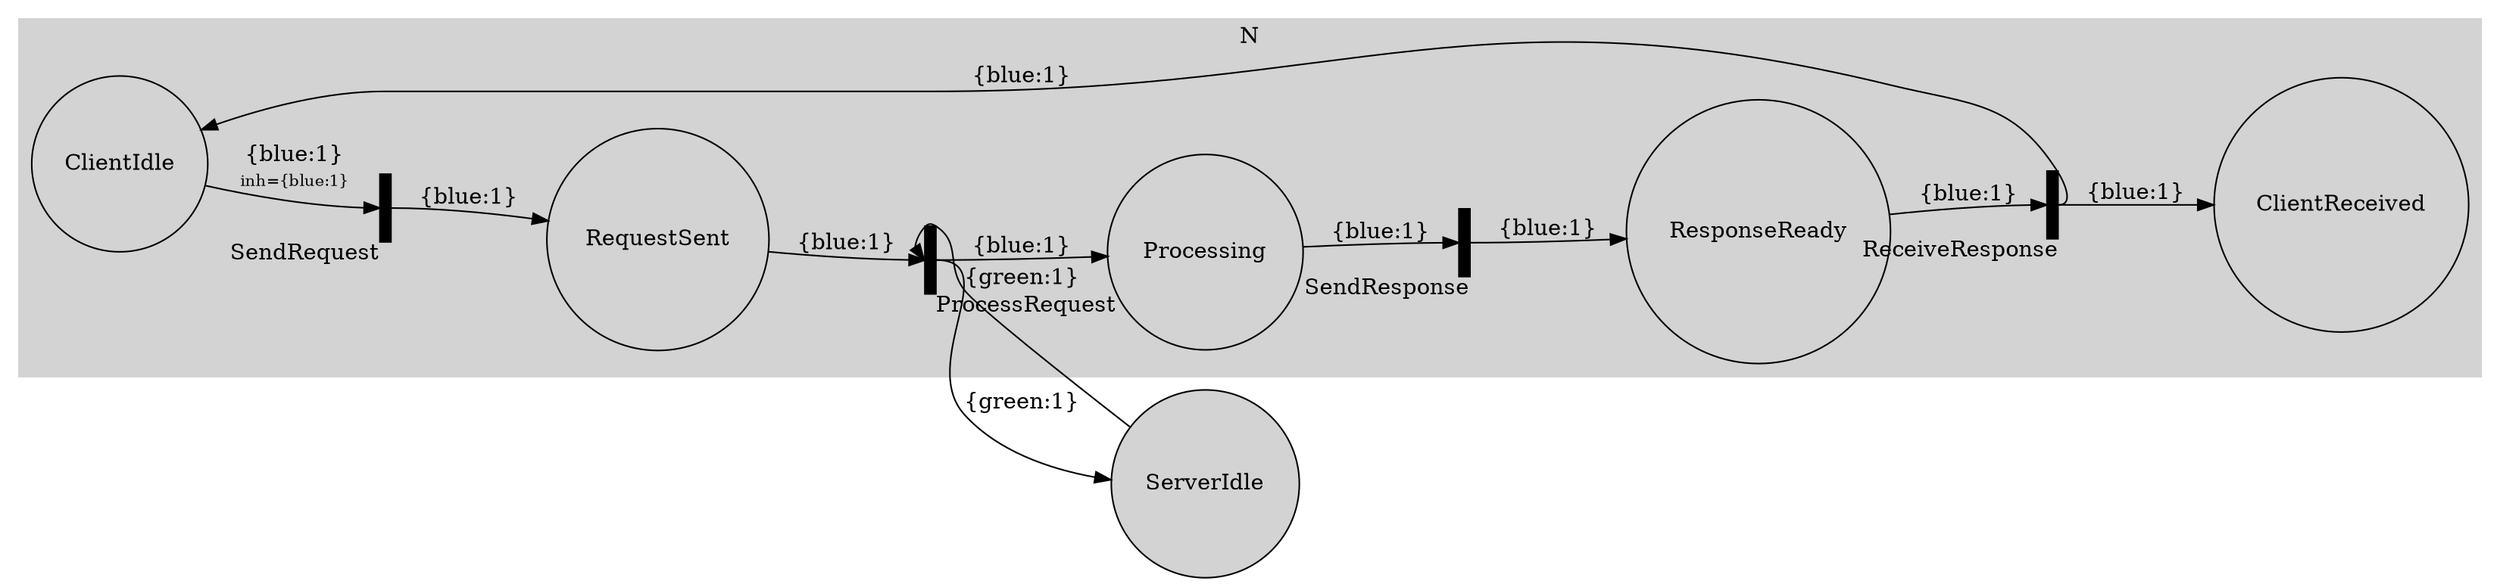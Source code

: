 digraph PetriNet {
  rankdir=LR;
  node [shape=circle, width=0.5, style=filled, fillcolor=lightgray];
  ClientIdle;
  RequestSent;
  Processing;
  ResponseReady;
  ClientReceived;
  ServerIdle;
  node [shape=rectangle, width=0.1, height=0.6, style=filled, fillcolor=black];
  SendRequest [xlabel="SendRequest", label=""];
  ProcessRequest [xlabel="ProcessRequest", label=""];
  SendResponse [xlabel="SendResponse", label=""];
  ReceiveResponse [xlabel="ReceiveResponse", label=""];
  subgraph cluster_N {
    style=filled;
    color=lightgrey;
    node [style=filled,color=white];
    ClientIdle; RequestSent; Processing; ResponseReady; ClientReceived; SendRequest; ProcessRequest; SendResponse; ReceiveResponse;
    label = "N";
  }
  ClientIdle -> SendRequest [label=<<TABLE BORDER="0" CELLBORDER="0" CELLSPACING="0"><TR><TD>{blue:1}</TD></TR><TR><TD><FONT POINT-SIZE="10">inh={blue:1}</FONT></TD></TR></TABLE>>, headport=w];
  SendRequest -> RequestSent [label=<{blue:1}>, tailport=e];
  RequestSent -> ProcessRequest [label=<{blue:1}>, headport=w];
  ServerIdle -> ProcessRequest [label=<{green:1}>, headport=w];
  ProcessRequest -> Processing [label=<{blue:1}>, tailport=e];
  ProcessRequest -> ServerIdle [label=<{green:1}>, tailport=e];
  Processing -> SendResponse [label=<{blue:1}>, headport=w];
  SendResponse -> ResponseReady [label=<{blue:1}>, tailport=e];
  ResponseReady -> ReceiveResponse [label=<{blue:1}>, headport=w];
  ReceiveResponse -> ClientReceived [label=<{blue:1}>, tailport=e];
  ReceiveResponse -> ClientIdle [label=<{blue:1}>, tailport=e];
}
